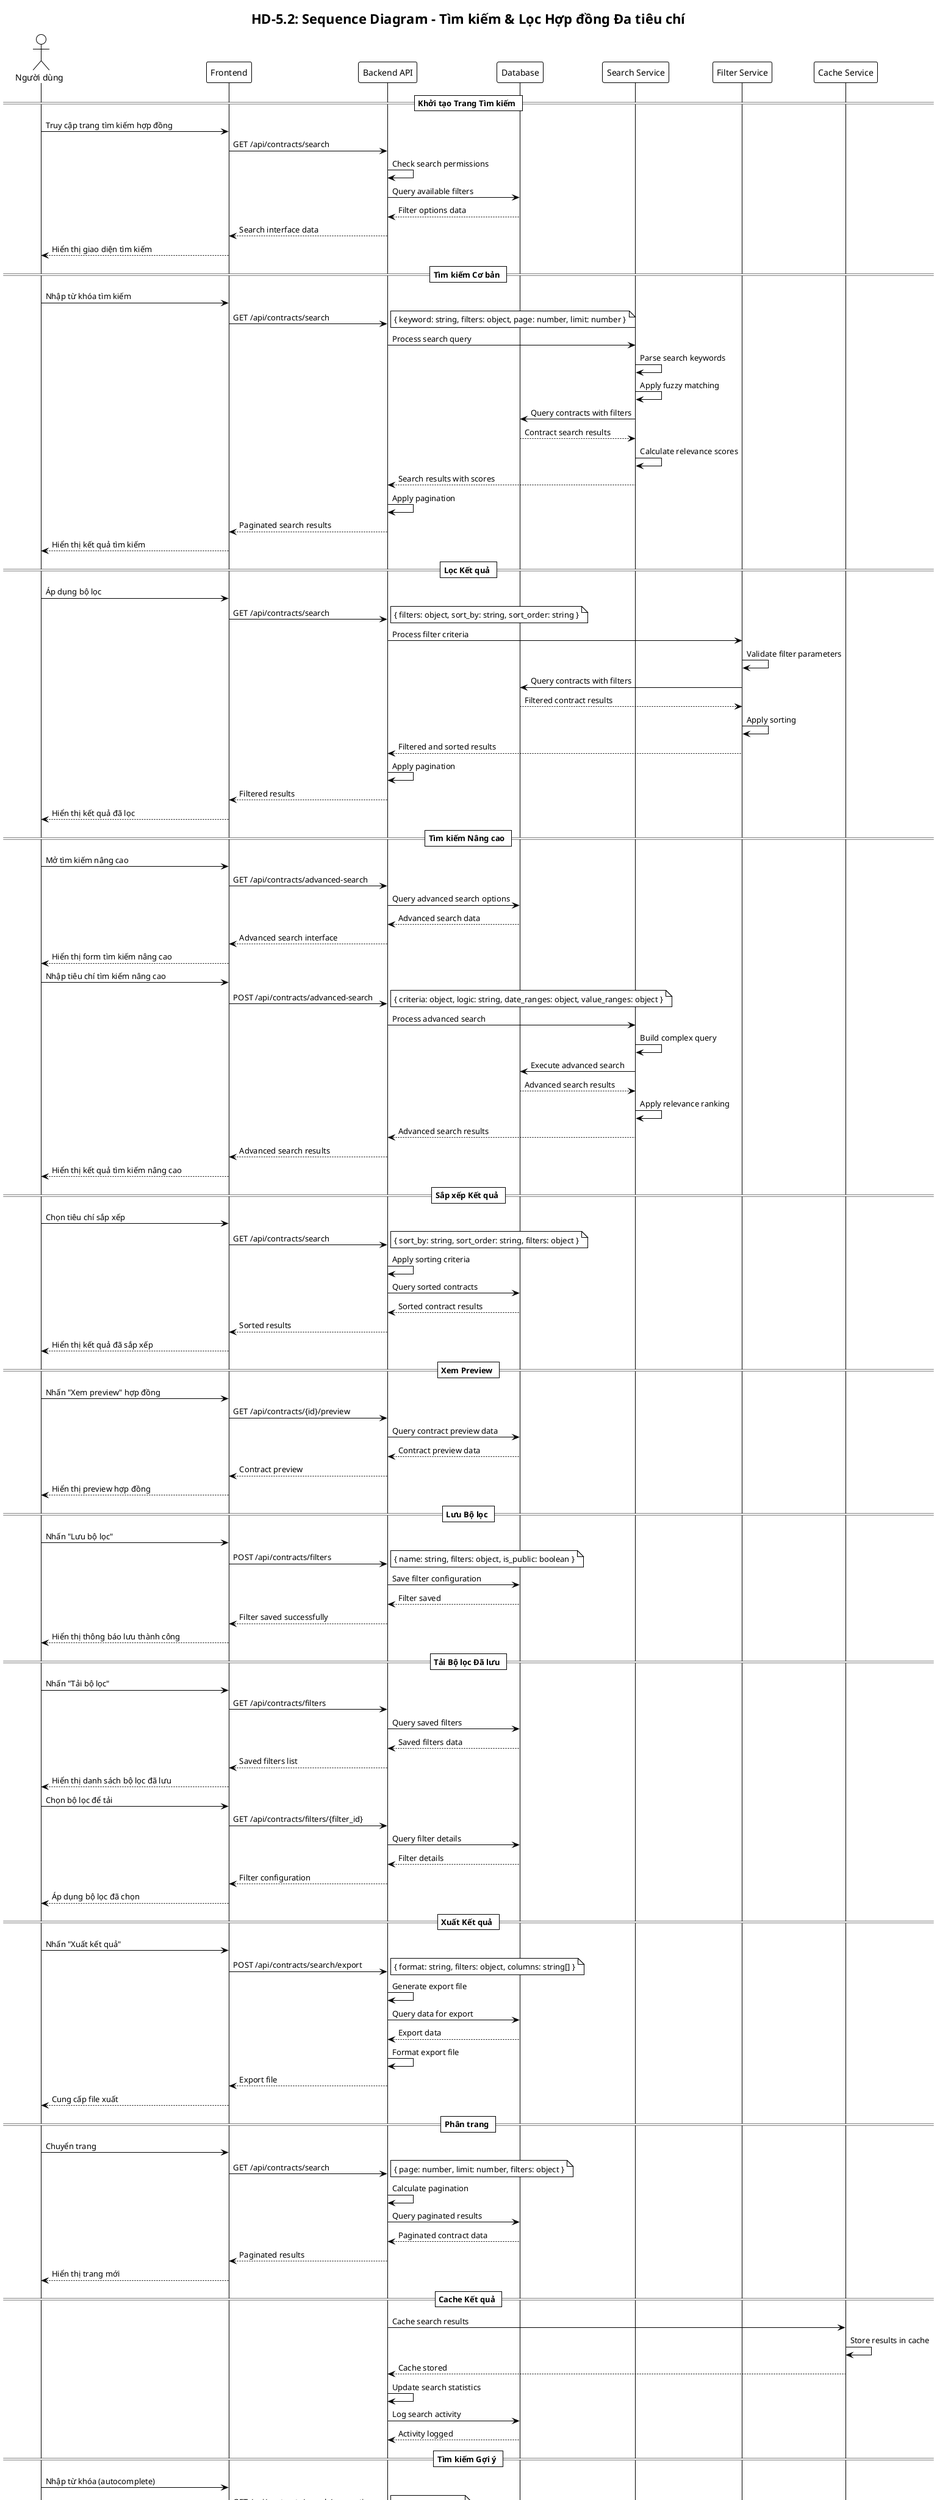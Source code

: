@startuml HD-5.2 Sequence Diagram
!theme plain
skinparam sequenceFontSize 12

title HD-5.2: Sequence Diagram - Tìm kiếm & Lọc Hợp đồng Đa tiêu chí

actor "Người dùng" as U
participant "Frontend" as F
participant "Backend API" as B
participant "Database" as D
participant "Search Service" as SS
participant "Filter Service" as FS
participant "Cache Service" as CS

== Khởi tạo Trang Tìm kiếm ==

U -> F: Truy cập trang tìm kiếm hợp đồng
F -> B: GET /api/contracts/search
B -> B: Check search permissions
B -> D: Query available filters
D --> B: Filter options data
B --> F: Search interface data
F --> U: Hiển thị giao diện tìm kiếm

== Tìm kiếm Cơ bản ==

U -> F: Nhập từ khóa tìm kiếm
F -> B: GET /api/contracts/search
note right: { keyword: string, filters: object, page: number, limit: number }

B -> SS: Process search query
SS -> SS: Parse search keywords
SS -> SS: Apply fuzzy matching
SS -> D: Query contracts with filters
D --> SS: Contract search results
SS -> SS: Calculate relevance scores
SS --> B: Search results with scores
B -> B: Apply pagination
B --> F: Paginated search results
F --> U: Hiển thị kết quả tìm kiếm

== Lọc Kết quả ==

U -> F: Áp dụng bộ lọc
F -> B: GET /api/contracts/search
note right: { filters: object, sort_by: string, sort_order: string }

B -> FS: Process filter criteria
FS -> FS: Validate filter parameters
FS -> D: Query contracts with filters
D --> FS: Filtered contract results
FS -> FS: Apply sorting
FS --> B: Filtered and sorted results
B -> B: Apply pagination
B --> F: Filtered results
F --> U: Hiển thị kết quả đã lọc

== Tìm kiếm Nâng cao ==

U -> F: Mở tìm kiếm nâng cao
F -> B: GET /api/contracts/advanced-search
B -> D: Query advanced search options
D --> B: Advanced search data
B --> F: Advanced search interface
F --> U: Hiển thị form tìm kiếm nâng cao

U -> F: Nhập tiêu chí tìm kiếm nâng cao
F -> B: POST /api/contracts/advanced-search
note right: { criteria: object, logic: string, date_ranges: object, value_ranges: object }

B -> SS: Process advanced search
SS -> SS: Build complex query
SS -> D: Execute advanced search
D --> SS: Advanced search results
SS -> SS: Apply relevance ranking
SS --> B: Advanced search results
B --> F: Advanced search results
F --> U: Hiển thị kết quả tìm kiếm nâng cao

== Sắp xếp Kết quả ==

U -> F: Chọn tiêu chí sắp xếp
F -> B: GET /api/contracts/search
note right: { sort_by: string, sort_order: string, filters: object }

B -> B: Apply sorting criteria
B -> D: Query sorted contracts
D --> B: Sorted contract results
B --> F: Sorted results
F --> U: Hiển thị kết quả đã sắp xếp

== Xem Preview ==

U -> F: Nhấn "Xem preview" hợp đồng
F -> B: GET /api/contracts/{id}/preview
B -> D: Query contract preview data
D --> B: Contract preview data
B --> F: Contract preview
F --> U: Hiển thị preview hợp đồng

== Lưu Bộ lọc ==

U -> F: Nhấn "Lưu bộ lọc"
F -> B: POST /api/contracts/filters
note right: { name: string, filters: object, is_public: boolean }

B -> D: Save filter configuration
D --> B: Filter saved
B --> F: Filter saved successfully
F --> U: Hiển thị thông báo lưu thành công

== Tải Bộ lọc Đã lưu ==

U -> F: Nhấn "Tải bộ lọc"
F -> B: GET /api/contracts/filters
B -> D: Query saved filters
D --> B: Saved filters data
B --> F: Saved filters list
F --> U: Hiển thị danh sách bộ lọc đã lưu

U -> F: Chọn bộ lọc để tải
F -> B: GET /api/contracts/filters/{filter_id}
B -> D: Query filter details
D --> B: Filter details
B --> F: Filter configuration
F --> U: Áp dụng bộ lọc đã chọn

== Xuất Kết quả ==

U -> F: Nhấn "Xuất kết quả"
F -> B: POST /api/contracts/search/export
note right: { format: string, filters: object, columns: string[] }

B -> B: Generate export file
B -> D: Query data for export
D --> B: Export data
B -> B: Format export file
B --> F: Export file
F --> U: Cung cấp file xuất

== Phân trang ==

U -> F: Chuyển trang
F -> B: GET /api/contracts/search
note right: { page: number, limit: number, filters: object }

B -> B: Calculate pagination
B -> D: Query paginated results
D --> B: Paginated contract data
B --> F: Paginated results
F --> U: Hiển thị trang mới

== Cache Kết quả ==

B -> CS: Cache search results
CS -> CS: Store results in cache
CS --> B: Cache stored
B -> B: Update search statistics
B -> D: Log search activity
D --> B: Activity logged

== Tìm kiếm Gợi ý ==

U -> F: Nhập từ khóa (autocomplete)
F -> B: GET /api/contracts/search/suggestions
note right: { keyword: string }

B -> SS: Generate search suggestions
SS -> D: Query suggestion data
D --> SS: Suggestion results
SS --> B: Search suggestions
B --> F: Suggestions
F --> U: Hiển thị gợi ý tìm kiếm

== Xử lý Lỗi ==

alt Không có quyền tìm kiếm
    B --> F: 403 Forbidden
    F --> U: Hiển thị thông báo "Không có quyền tìm kiếm"
else Không có kết quả tìm kiếm
    B --> F: 200 OK (empty results)
    F --> U: Hiển thị thông báo "Không tìm thấy kết quả"
else Lỗi database
    B --> F: 500 Internal Server Error
    F --> U: Hiển thị thông báo lỗi database
else Lỗi xuất file
    B --> F: 500 Internal Server Error
    F --> U: Hiển thị thông báo lỗi xuất file
end

@enduml
